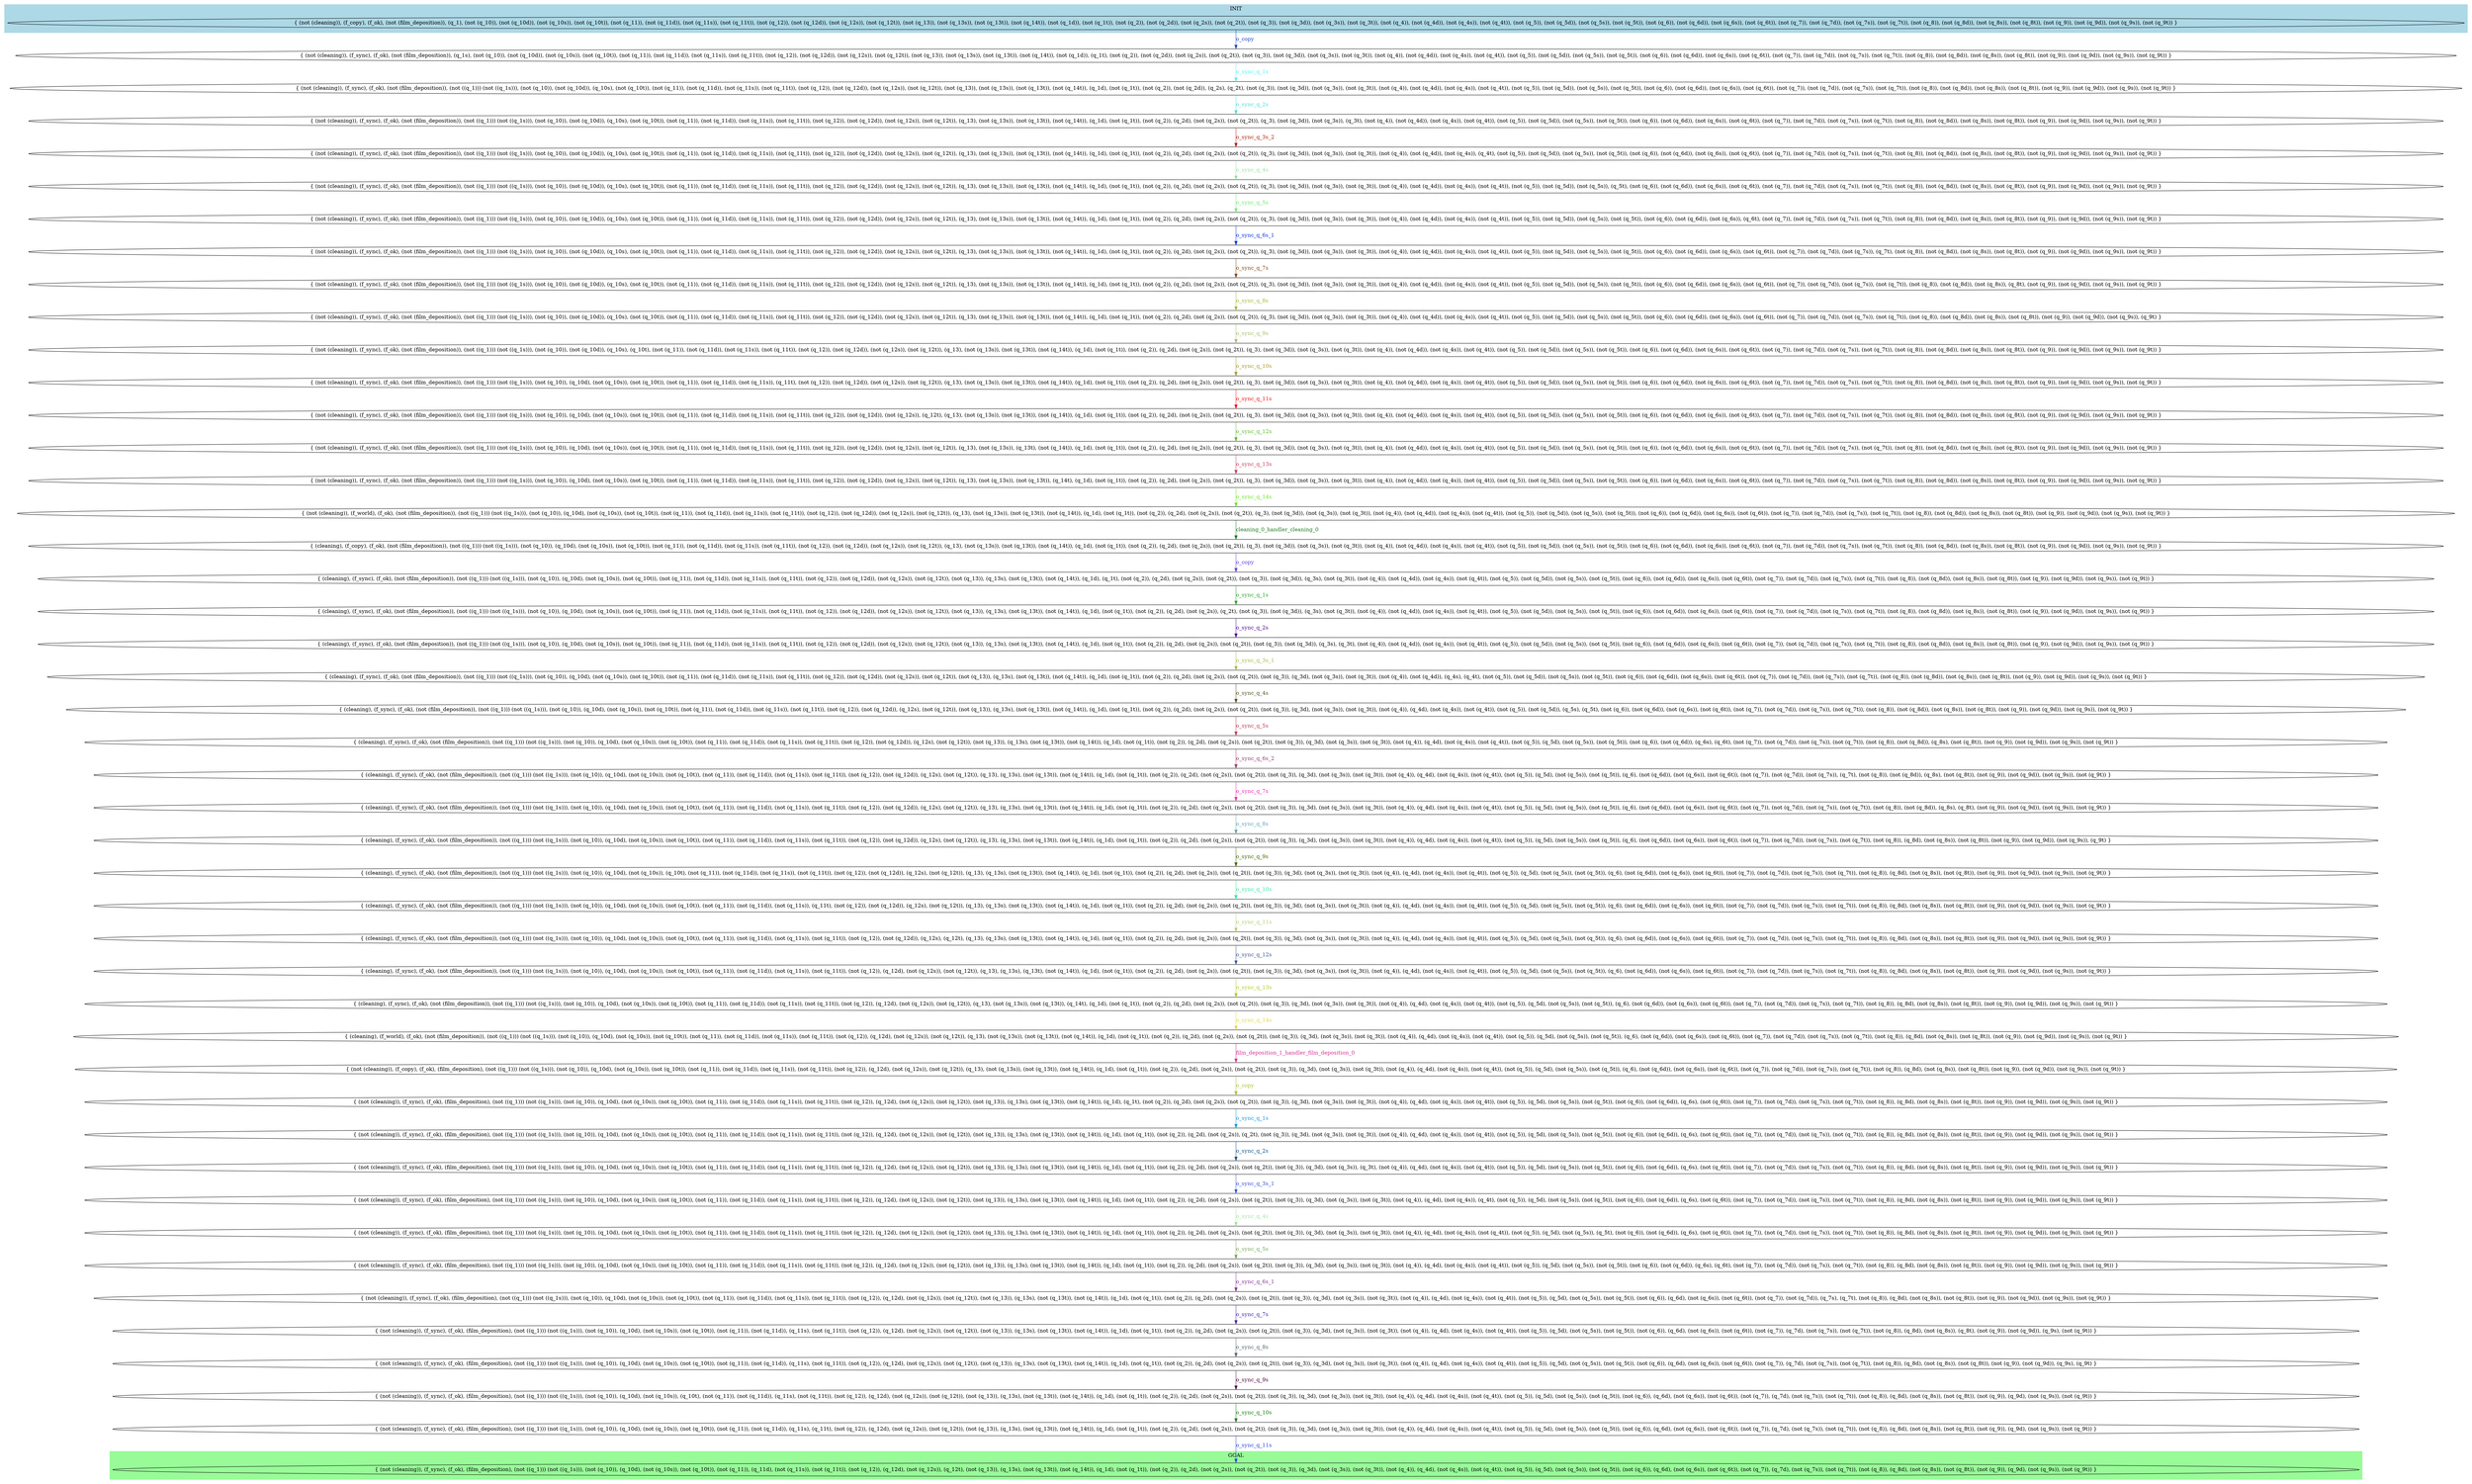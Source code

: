 digraph G {
0 [label="{ (not (cleaning)), (f_copy), (f_ok), (not (film_deposition)), (q_1), (not (q_10)), (not (q_10d)), (not (q_10s)), (not (q_10t)), (not (q_11)), (not (q_11d)), (not (q_11s)), (not (q_11t)), (not (q_12)), (not (q_12d)), (not (q_12s)), (not (q_12t)), (not (q_13)), (not (q_13s)), (not (q_13t)), (not (q_14t)), (not (q_1d)), (not (q_1t)), (not (q_2)), (not (q_2d)), (not (q_2s)), (not (q_2t)), (not (q_3)), (not (q_3d)), (not (q_3s)), (not (q_3t)), (not (q_4)), (not (q_4d)), (not (q_4s)), (not (q_4t)), (not (q_5)), (not (q_5d)), (not (q_5s)), (not (q_5t)), (not (q_6)), (not (q_6d)), (not (q_6s)), (not (q_6t)), (not (q_7)), (not (q_7d)), (not (q_7s)), (not (q_7t)), (not (q_8)), (not (q_8d)), (not (q_8s)), (not (q_8t)), (not (q_9)), (not (q_9d)), (not (q_9s)), (not (q_9t)) }"];
1 [label="{ (not (cleaning)), (f_sync), (f_ok), (not (film_deposition)), (q_1s), (not (q_10)), (not (q_10d)), (not (q_10s)), (not (q_10t)), (not (q_11)), (not (q_11d)), (not (q_11s)), (not (q_11t)), (not (q_12)), (not (q_12d)), (not (q_12s)), (not (q_12t)), (not (q_13)), (not (q_13s)), (not (q_13t)), (not (q_14t)), (not (q_1d)), (q_1t), (not (q_2)), (not (q_2d)), (not (q_2s)), (not (q_2t)), (not (q_3)), (not (q_3d)), (not (q_3s)), (not (q_3t)), (not (q_4)), (not (q_4d)), (not (q_4s)), (not (q_4t)), (not (q_5)), (not (q_5d)), (not (q_5s)), (not (q_5t)), (not (q_6)), (not (q_6d)), (not (q_6s)), (not (q_6t)), (not (q_7)), (not (q_7d)), (not (q_7s)), (not (q_7t)), (not (q_8)), (not (q_8d)), (not (q_8s)), (not (q_8t)), (not (q_9)), (not (q_9d)), (not (q_9s)), (not (q_9t)) }"];
2 [label="{ (not (cleaning)), (f_sync), (f_ok), (not (film_deposition)), (not ((q_1))) (not ((q_1s))), (not (q_10)), (not (q_10d)), (q_10s), (not (q_10t)), (not (q_11)), (not (q_11d)), (not (q_11s)), (not (q_11t)), (not (q_12)), (not (q_12d)), (not (q_12s)), (not (q_12t)), (not (q_13)), (not (q_13s)), (not (q_13t)), (not (q_14t)), (q_1d), (not (q_1t)), (not (q_2)), (not (q_2d)), (q_2s), (q_2t), (not (q_3)), (not (q_3d)), (not (q_3s)), (not (q_3t)), (not (q_4)), (not (q_4d)), (not (q_4s)), (not (q_4t)), (not (q_5)), (not (q_5d)), (not (q_5s)), (not (q_5t)), (not (q_6)), (not (q_6d)), (not (q_6s)), (not (q_6t)), (not (q_7)), (not (q_7d)), (not (q_7s)), (not (q_7t)), (not (q_8)), (not (q_8d)), (not (q_8s)), (not (q_8t)), (not (q_9)), (not (q_9d)), (not (q_9s)), (not (q_9t)) }"];
3 [label="{ (not (cleaning)), (f_sync), (f_ok), (not (film_deposition)), (not ((q_1))) (not ((q_1s))), (not (q_10)), (not (q_10d)), (q_10s), (not (q_10t)), (not (q_11)), (not (q_11d)), (not (q_11s)), (not (q_11t)), (not (q_12)), (not (q_12d)), (not (q_12s)), (not (q_12t)), (q_13), (not (q_13s)), (not (q_13t)), (not (q_14t)), (q_1d), (not (q_1t)), (not (q_2)), (q_2d), (not (q_2s)), (not (q_2t)), (q_3), (not (q_3d)), (not (q_3s)), (q_3t), (not (q_4)), (not (q_4d)), (not (q_4s)), (not (q_4t)), (not (q_5)), (not (q_5d)), (not (q_5s)), (not (q_5t)), (not (q_6)), (not (q_6d)), (not (q_6s)), (not (q_6t)), (not (q_7)), (not (q_7d)), (not (q_7s)), (not (q_7t)), (not (q_8)), (not (q_8d)), (not (q_8s)), (not (q_8t)), (not (q_9)), (not (q_9d)), (not (q_9s)), (not (q_9t)) }"];
4 [label="{ (not (cleaning)), (f_sync), (f_ok), (not (film_deposition)), (not ((q_1))) (not ((q_1s))), (not (q_10)), (not (q_10d)), (q_10s), (not (q_10t)), (not (q_11)), (not (q_11d)), (not (q_11s)), (not (q_11t)), (not (q_12)), (not (q_12d)), (not (q_12s)), (not (q_12t)), (q_13), (not (q_13s)), (not (q_13t)), (not (q_14t)), (q_1d), (not (q_1t)), (not (q_2)), (q_2d), (not (q_2s)), (not (q_2t)), (q_3), (not (q_3d)), (not (q_3s)), (not (q_3t)), (not (q_4)), (not (q_4d)), (not (q_4s)), (q_4t), (not (q_5)), (not (q_5d)), (not (q_5s)), (not (q_5t)), (not (q_6)), (not (q_6d)), (not (q_6s)), (not (q_6t)), (not (q_7)), (not (q_7d)), (not (q_7s)), (not (q_7t)), (not (q_8)), (not (q_8d)), (not (q_8s)), (not (q_8t)), (not (q_9)), (not (q_9d)), (not (q_9s)), (not (q_9t)) }"];
5 [label="{ (not (cleaning)), (f_sync), (f_ok), (not (film_deposition)), (not ((q_1))) (not ((q_1s))), (not (q_10)), (not (q_10d)), (q_10s), (not (q_10t)), (not (q_11)), (not (q_11d)), (not (q_11s)), (not (q_11t)), (not (q_12)), (not (q_12d)), (not (q_12s)), (not (q_12t)), (q_13), (not (q_13s)), (not (q_13t)), (not (q_14t)), (q_1d), (not (q_1t)), (not (q_2)), (q_2d), (not (q_2s)), (not (q_2t)), (q_3), (not (q_3d)), (not (q_3s)), (not (q_3t)), (not (q_4)), (not (q_4d)), (not (q_4s)), (not (q_4t)), (not (q_5)), (not (q_5d)), (not (q_5s)), (q_5t), (not (q_6)), (not (q_6d)), (not (q_6s)), (not (q_6t)), (not (q_7)), (not (q_7d)), (not (q_7s)), (not (q_7t)), (not (q_8)), (not (q_8d)), (not (q_8s)), (not (q_8t)), (not (q_9)), (not (q_9d)), (not (q_9s)), (not (q_9t)) }"];
6 [label="{ (not (cleaning)), (f_sync), (f_ok), (not (film_deposition)), (not ((q_1))) (not ((q_1s))), (not (q_10)), (not (q_10d)), (q_10s), (not (q_10t)), (not (q_11)), (not (q_11d)), (not (q_11s)), (not (q_11t)), (not (q_12)), (not (q_12d)), (not (q_12s)), (not (q_12t)), (q_13), (not (q_13s)), (not (q_13t)), (not (q_14t)), (q_1d), (not (q_1t)), (not (q_2)), (q_2d), (not (q_2s)), (not (q_2t)), (q_3), (not (q_3d)), (not (q_3s)), (not (q_3t)), (not (q_4)), (not (q_4d)), (not (q_4s)), (not (q_4t)), (not (q_5)), (not (q_5d)), (not (q_5s)), (not (q_5t)), (not (q_6)), (not (q_6d)), (not (q_6s)), (q_6t), (not (q_7)), (not (q_7d)), (not (q_7s)), (not (q_7t)), (not (q_8)), (not (q_8d)), (not (q_8s)), (not (q_8t)), (not (q_9)), (not (q_9d)), (not (q_9s)), (not (q_9t)) }"];
7 [label="{ (not (cleaning)), (f_sync), (f_ok), (not (film_deposition)), (not ((q_1))) (not ((q_1s))), (not (q_10)), (not (q_10d)), (q_10s), (not (q_10t)), (not (q_11)), (not (q_11d)), (not (q_11s)), (not (q_11t)), (not (q_12)), (not (q_12d)), (not (q_12s)), (not (q_12t)), (q_13), (not (q_13s)), (not (q_13t)), (not (q_14t)), (q_1d), (not (q_1t)), (not (q_2)), (q_2d), (not (q_2s)), (not (q_2t)), (q_3), (not (q_3d)), (not (q_3s)), (not (q_3t)), (not (q_4)), (not (q_4d)), (not (q_4s)), (not (q_4t)), (not (q_5)), (not (q_5d)), (not (q_5s)), (not (q_5t)), (not (q_6)), (not (q_6d)), (not (q_6s)), (not (q_6t)), (not (q_7)), (not (q_7d)), (not (q_7s)), (q_7t), (not (q_8)), (not (q_8d)), (not (q_8s)), (not (q_8t)), (not (q_9)), (not (q_9d)), (not (q_9s)), (not (q_9t)) }"];
8 [label="{ (not (cleaning)), (f_sync), (f_ok), (not (film_deposition)), (not ((q_1))) (not ((q_1s))), (not (q_10)), (not (q_10d)), (q_10s), (not (q_10t)), (not (q_11)), (not (q_11d)), (not (q_11s)), (not (q_11t)), (not (q_12)), (not (q_12d)), (not (q_12s)), (not (q_12t)), (q_13), (not (q_13s)), (not (q_13t)), (not (q_14t)), (q_1d), (not (q_1t)), (not (q_2)), (q_2d), (not (q_2s)), (not (q_2t)), (q_3), (not (q_3d)), (not (q_3s)), (not (q_3t)), (not (q_4)), (not (q_4d)), (not (q_4s)), (not (q_4t)), (not (q_5)), (not (q_5d)), (not (q_5s)), (not (q_5t)), (not (q_6)), (not (q_6d)), (not (q_6s)), (not (q_6t)), (not (q_7)), (not (q_7d)), (not (q_7s)), (not (q_7t)), (not (q_8)), (not (q_8d)), (not (q_8s)), (q_8t), (not (q_9)), (not (q_9d)), (not (q_9s)), (not (q_9t)) }"];
9 [label="{ (not (cleaning)), (f_sync), (f_ok), (not (film_deposition)), (not ((q_1))) (not ((q_1s))), (not (q_10)), (not (q_10d)), (q_10s), (not (q_10t)), (not (q_11)), (not (q_11d)), (not (q_11s)), (not (q_11t)), (not (q_12)), (not (q_12d)), (not (q_12s)), (not (q_12t)), (q_13), (not (q_13s)), (not (q_13t)), (not (q_14t)), (q_1d), (not (q_1t)), (not (q_2)), (q_2d), (not (q_2s)), (not (q_2t)), (q_3), (not (q_3d)), (not (q_3s)), (not (q_3t)), (not (q_4)), (not (q_4d)), (not (q_4s)), (not (q_4t)), (not (q_5)), (not (q_5d)), (not (q_5s)), (not (q_5t)), (not (q_6)), (not (q_6d)), (not (q_6s)), (not (q_6t)), (not (q_7)), (not (q_7d)), (not (q_7s)), (not (q_7t)), (not (q_8)), (not (q_8d)), (not (q_8s)), (not (q_8t)), (not (q_9)), (not (q_9d)), (not (q_9s)), (q_9t) }"];
10 [label="{ (not (cleaning)), (f_sync), (f_ok), (not (film_deposition)), (not ((q_1))) (not ((q_1s))), (not (q_10)), (not (q_10d)), (q_10s), (q_10t), (not (q_11)), (not (q_11d)), (not (q_11s)), (not (q_11t)), (not (q_12)), (not (q_12d)), (not (q_12s)), (not (q_12t)), (q_13), (not (q_13s)), (not (q_13t)), (not (q_14t)), (q_1d), (not (q_1t)), (not (q_2)), (q_2d), (not (q_2s)), (not (q_2t)), (q_3), (not (q_3d)), (not (q_3s)), (not (q_3t)), (not (q_4)), (not (q_4d)), (not (q_4s)), (not (q_4t)), (not (q_5)), (not (q_5d)), (not (q_5s)), (not (q_5t)), (not (q_6)), (not (q_6d)), (not (q_6s)), (not (q_6t)), (not (q_7)), (not (q_7d)), (not (q_7s)), (not (q_7t)), (not (q_8)), (not (q_8d)), (not (q_8s)), (not (q_8t)), (not (q_9)), (not (q_9d)), (not (q_9s)), (not (q_9t)) }"];
11 [label="{ (not (cleaning)), (f_sync), (f_ok), (not (film_deposition)), (not ((q_1))) (not ((q_1s))), (not (q_10)), (q_10d), (not (q_10s)), (not (q_10t)), (not (q_11)), (not (q_11d)), (not (q_11s)), (q_11t), (not (q_12)), (not (q_12d)), (not (q_12s)), (not (q_12t)), (q_13), (not (q_13s)), (not (q_13t)), (not (q_14t)), (q_1d), (not (q_1t)), (not (q_2)), (q_2d), (not (q_2s)), (not (q_2t)), (q_3), (not (q_3d)), (not (q_3s)), (not (q_3t)), (not (q_4)), (not (q_4d)), (not (q_4s)), (not (q_4t)), (not (q_5)), (not (q_5d)), (not (q_5s)), (not (q_5t)), (not (q_6)), (not (q_6d)), (not (q_6s)), (not (q_6t)), (not (q_7)), (not (q_7d)), (not (q_7s)), (not (q_7t)), (not (q_8)), (not (q_8d)), (not (q_8s)), (not (q_8t)), (not (q_9)), (not (q_9d)), (not (q_9s)), (not (q_9t)) }"];
12 [label="{ (not (cleaning)), (f_sync), (f_ok), (not (film_deposition)), (not ((q_1))) (not ((q_1s))), (not (q_10)), (q_10d), (not (q_10s)), (not (q_10t)), (not (q_11)), (not (q_11d)), (not (q_11s)), (not (q_11t)), (not (q_12)), (not (q_12d)), (not (q_12s)), (q_12t), (q_13), (not (q_13s)), (not (q_13t)), (not (q_14t)), (q_1d), (not (q_1t)), (not (q_2)), (q_2d), (not (q_2s)), (not (q_2t)), (q_3), (not (q_3d)), (not (q_3s)), (not (q_3t)), (not (q_4)), (not (q_4d)), (not (q_4s)), (not (q_4t)), (not (q_5)), (not (q_5d)), (not (q_5s)), (not (q_5t)), (not (q_6)), (not (q_6d)), (not (q_6s)), (not (q_6t)), (not (q_7)), (not (q_7d)), (not (q_7s)), (not (q_7t)), (not (q_8)), (not (q_8d)), (not (q_8s)), (not (q_8t)), (not (q_9)), (not (q_9d)), (not (q_9s)), (not (q_9t)) }"];
13 [label="{ (not (cleaning)), (f_sync), (f_ok), (not (film_deposition)), (not ((q_1))) (not ((q_1s))), (not (q_10)), (q_10d), (not (q_10s)), (not (q_10t)), (not (q_11)), (not (q_11d)), (not (q_11s)), (not (q_11t)), (not (q_12)), (not (q_12d)), (not (q_12s)), (not (q_12t)), (q_13), (not (q_13s)), (q_13t), (not (q_14t)), (q_1d), (not (q_1t)), (not (q_2)), (q_2d), (not (q_2s)), (not (q_2t)), (q_3), (not (q_3d)), (not (q_3s)), (not (q_3t)), (not (q_4)), (not (q_4d)), (not (q_4s)), (not (q_4t)), (not (q_5)), (not (q_5d)), (not (q_5s)), (not (q_5t)), (not (q_6)), (not (q_6d)), (not (q_6s)), (not (q_6t)), (not (q_7)), (not (q_7d)), (not (q_7s)), (not (q_7t)), (not (q_8)), (not (q_8d)), (not (q_8s)), (not (q_8t)), (not (q_9)), (not (q_9d)), (not (q_9s)), (not (q_9t)) }"];
14 [label="{ (not (cleaning)), (f_sync), (f_ok), (not (film_deposition)), (not ((q_1))) (not ((q_1s))), (not (q_10)), (q_10d), (not (q_10s)), (not (q_10t)), (not (q_11)), (not (q_11d)), (not (q_11s)), (not (q_11t)), (not (q_12)), (not (q_12d)), (not (q_12s)), (not (q_12t)), (q_13), (not (q_13s)), (not (q_13t)), (q_14t), (q_1d), (not (q_1t)), (not (q_2)), (q_2d), (not (q_2s)), (not (q_2t)), (q_3), (not (q_3d)), (not (q_3s)), (not (q_3t)), (not (q_4)), (not (q_4d)), (not (q_4s)), (not (q_4t)), (not (q_5)), (not (q_5d)), (not (q_5s)), (not (q_5t)), (not (q_6)), (not (q_6d)), (not (q_6s)), (not (q_6t)), (not (q_7)), (not (q_7d)), (not (q_7s)), (not (q_7t)), (not (q_8)), (not (q_8d)), (not (q_8s)), (not (q_8t)), (not (q_9)), (not (q_9d)), (not (q_9s)), (not (q_9t)) }"];
15 [label="{ (not (cleaning)), (f_world), (f_ok), (not (film_deposition)), (not ((q_1))) (not ((q_1s))), (not (q_10)), (q_10d), (not (q_10s)), (not (q_10t)), (not (q_11)), (not (q_11d)), (not (q_11s)), (not (q_11t)), (not (q_12)), (not (q_12d)), (not (q_12s)), (not (q_12t)), (q_13), (not (q_13s)), (not (q_13t)), (not (q_14t)), (q_1d), (not (q_1t)), (not (q_2)), (q_2d), (not (q_2s)), (not (q_2t)), (q_3), (not (q_3d)), (not (q_3s)), (not (q_3t)), (not (q_4)), (not (q_4d)), (not (q_4s)), (not (q_4t)), (not (q_5)), (not (q_5d)), (not (q_5s)), (not (q_5t)), (not (q_6)), (not (q_6d)), (not (q_6s)), (not (q_6t)), (not (q_7)), (not (q_7d)), (not (q_7s)), (not (q_7t)), (not (q_8)), (not (q_8d)), (not (q_8s)), (not (q_8t)), (not (q_9)), (not (q_9d)), (not (q_9s)), (not (q_9t)) }"];
16 [label="{ (cleaning), (f_copy), (f_ok), (not (film_deposition)), (not ((q_1))) (not ((q_1s))), (not (q_10)), (q_10d), (not (q_10s)), (not (q_10t)), (not (q_11)), (not (q_11d)), (not (q_11s)), (not (q_11t)), (not (q_12)), (not (q_12d)), (not (q_12s)), (not (q_12t)), (q_13), (not (q_13s)), (not (q_13t)), (not (q_14t)), (q_1d), (not (q_1t)), (not (q_2)), (q_2d), (not (q_2s)), (not (q_2t)), (q_3), (not (q_3d)), (not (q_3s)), (not (q_3t)), (not (q_4)), (not (q_4d)), (not (q_4s)), (not (q_4t)), (not (q_5)), (not (q_5d)), (not (q_5s)), (not (q_5t)), (not (q_6)), (not (q_6d)), (not (q_6s)), (not (q_6t)), (not (q_7)), (not (q_7d)), (not (q_7s)), (not (q_7t)), (not (q_8)), (not (q_8d)), (not (q_8s)), (not (q_8t)), (not (q_9)), (not (q_9d)), (not (q_9s)), (not (q_9t)) }"];
17 [label="{ (cleaning), (f_sync), (f_ok), (not (film_deposition)), (not ((q_1))) (not ((q_1s))), (not (q_10)), (q_10d), (not (q_10s)), (not (q_10t)), (not (q_11)), (not (q_11d)), (not (q_11s)), (not (q_11t)), (not (q_12)), (not (q_12d)), (not (q_12s)), (not (q_12t)), (not (q_13)), (q_13s), (not (q_13t)), (not (q_14t)), (q_1d), (q_1t), (not (q_2)), (q_2d), (not (q_2s)), (not (q_2t)), (not (q_3)), (not (q_3d)), (q_3s), (not (q_3t)), (not (q_4)), (not (q_4d)), (not (q_4s)), (not (q_4t)), (not (q_5)), (not (q_5d)), (not (q_5s)), (not (q_5t)), (not (q_6)), (not (q_6d)), (not (q_6s)), (not (q_6t)), (not (q_7)), (not (q_7d)), (not (q_7s)), (not (q_7t)), (not (q_8)), (not (q_8d)), (not (q_8s)), (not (q_8t)), (not (q_9)), (not (q_9d)), (not (q_9s)), (not (q_9t)) }"];
18 [label="{ (cleaning), (f_sync), (f_ok), (not (film_deposition)), (not ((q_1))) (not ((q_1s))), (not (q_10)), (q_10d), (not (q_10s)), (not (q_10t)), (not (q_11)), (not (q_11d)), (not (q_11s)), (not (q_11t)), (not (q_12)), (not (q_12d)), (not (q_12s)), (not (q_12t)), (not (q_13)), (q_13s), (not (q_13t)), (not (q_14t)), (q_1d), (not (q_1t)), (not (q_2)), (q_2d), (not (q_2s)), (q_2t), (not (q_3)), (not (q_3d)), (q_3s), (not (q_3t)), (not (q_4)), (not (q_4d)), (not (q_4s)), (not (q_4t)), (not (q_5)), (not (q_5d)), (not (q_5s)), (not (q_5t)), (not (q_6)), (not (q_6d)), (not (q_6s)), (not (q_6t)), (not (q_7)), (not (q_7d)), (not (q_7s)), (not (q_7t)), (not (q_8)), (not (q_8d)), (not (q_8s)), (not (q_8t)), (not (q_9)), (not (q_9d)), (not (q_9s)), (not (q_9t)) }"];
19 [label="{ (cleaning), (f_sync), (f_ok), (not (film_deposition)), (not ((q_1))) (not ((q_1s))), (not (q_10)), (q_10d), (not (q_10s)), (not (q_10t)), (not (q_11)), (not (q_11d)), (not (q_11s)), (not (q_11t)), (not (q_12)), (not (q_12d)), (not (q_12s)), (not (q_12t)), (not (q_13)), (q_13s), (not (q_13t)), (not (q_14t)), (q_1d), (not (q_1t)), (not (q_2)), (q_2d), (not (q_2s)), (not (q_2t)), (not (q_3)), (not (q_3d)), (q_3s), (q_3t), (not (q_4)), (not (q_4d)), (not (q_4s)), (not (q_4t)), (not (q_5)), (not (q_5d)), (not (q_5s)), (not (q_5t)), (not (q_6)), (not (q_6d)), (not (q_6s)), (not (q_6t)), (not (q_7)), (not (q_7d)), (not (q_7s)), (not (q_7t)), (not (q_8)), (not (q_8d)), (not (q_8s)), (not (q_8t)), (not (q_9)), (not (q_9d)), (not (q_9s)), (not (q_9t)) }"];
20 [label="{ (cleaning), (f_sync), (f_ok), (not (film_deposition)), (not ((q_1))) (not ((q_1s))), (not (q_10)), (q_10d), (not (q_10s)), (not (q_10t)), (not (q_11)), (not (q_11d)), (not (q_11s)), (not (q_11t)), (not (q_12)), (not (q_12d)), (not (q_12s)), (not (q_12t)), (not (q_13)), (q_13s), (not (q_13t)), (not (q_14t)), (q_1d), (not (q_1t)), (not (q_2)), (q_2d), (not (q_2s)), (not (q_2t)), (not (q_3)), (q_3d), (not (q_3s)), (not (q_3t)), (not (q_4)), (not (q_4d)), (q_4s), (q_4t), (not (q_5)), (not (q_5d)), (not (q_5s)), (not (q_5t)), (not (q_6)), (not (q_6d)), (not (q_6s)), (not (q_6t)), (not (q_7)), (not (q_7d)), (not (q_7s)), (not (q_7t)), (not (q_8)), (not (q_8d)), (not (q_8s)), (not (q_8t)), (not (q_9)), (not (q_9d)), (not (q_9s)), (not (q_9t)) }"];
21 [label="{ (cleaning), (f_sync), (f_ok), (not (film_deposition)), (not ((q_1))) (not ((q_1s))), (not (q_10)), (q_10d), (not (q_10s)), (not (q_10t)), (not (q_11)), (not (q_11d)), (not (q_11s)), (not (q_11t)), (not (q_12)), (not (q_12d)), (q_12s), (not (q_12t)), (not (q_13)), (q_13s), (not (q_13t)), (not (q_14t)), (q_1d), (not (q_1t)), (not (q_2)), (q_2d), (not (q_2s)), (not (q_2t)), (not (q_3)), (q_3d), (not (q_3s)), (not (q_3t)), (not (q_4)), (q_4d), (not (q_4s)), (not (q_4t)), (not (q_5)), (not (q_5d)), (q_5s), (q_5t), (not (q_6)), (not (q_6d)), (not (q_6s)), (not (q_6t)), (not (q_7)), (not (q_7d)), (not (q_7s)), (not (q_7t)), (not (q_8)), (not (q_8d)), (not (q_8s)), (not (q_8t)), (not (q_9)), (not (q_9d)), (not (q_9s)), (not (q_9t)) }"];
22 [label="{ (cleaning), (f_sync), (f_ok), (not (film_deposition)), (not ((q_1))) (not ((q_1s))), (not (q_10)), (q_10d), (not (q_10s)), (not (q_10t)), (not (q_11)), (not (q_11d)), (not (q_11s)), (not (q_11t)), (not (q_12)), (not (q_12d)), (q_12s), (not (q_12t)), (not (q_13)), (q_13s), (not (q_13t)), (not (q_14t)), (q_1d), (not (q_1t)), (not (q_2)), (q_2d), (not (q_2s)), (not (q_2t)), (not (q_3)), (q_3d), (not (q_3s)), (not (q_3t)), (not (q_4)), (q_4d), (not (q_4s)), (not (q_4t)), (not (q_5)), (q_5d), (not (q_5s)), (not (q_5t)), (not (q_6)), (not (q_6d)), (q_6s), (q_6t), (not (q_7)), (not (q_7d)), (not (q_7s)), (not (q_7t)), (not (q_8)), (not (q_8d)), (q_8s), (not (q_8t)), (not (q_9)), (not (q_9d)), (not (q_9s)), (not (q_9t)) }"];
23 [label="{ (cleaning), (f_sync), (f_ok), (not (film_deposition)), (not ((q_1))) (not ((q_1s))), (not (q_10)), (q_10d), (not (q_10s)), (not (q_10t)), (not (q_11)), (not (q_11d)), (not (q_11s)), (not (q_11t)), (not (q_12)), (not (q_12d)), (q_12s), (not (q_12t)), (q_13), (q_13s), (not (q_13t)), (not (q_14t)), (q_1d), (not (q_1t)), (not (q_2)), (q_2d), (not (q_2s)), (not (q_2t)), (not (q_3)), (q_3d), (not (q_3s)), (not (q_3t)), (not (q_4)), (q_4d), (not (q_4s)), (not (q_4t)), (not (q_5)), (q_5d), (not (q_5s)), (not (q_5t)), (q_6), (not (q_6d)), (not (q_6s)), (not (q_6t)), (not (q_7)), (not (q_7d)), (not (q_7s)), (q_7t), (not (q_8)), (not (q_8d)), (q_8s), (not (q_8t)), (not (q_9)), (not (q_9d)), (not (q_9s)), (not (q_9t)) }"];
24 [label="{ (cleaning), (f_sync), (f_ok), (not (film_deposition)), (not ((q_1))) (not ((q_1s))), (not (q_10)), (q_10d), (not (q_10s)), (not (q_10t)), (not (q_11)), (not (q_11d)), (not (q_11s)), (not (q_11t)), (not (q_12)), (not (q_12d)), (q_12s), (not (q_12t)), (q_13), (q_13s), (not (q_13t)), (not (q_14t)), (q_1d), (not (q_1t)), (not (q_2)), (q_2d), (not (q_2s)), (not (q_2t)), (not (q_3)), (q_3d), (not (q_3s)), (not (q_3t)), (not (q_4)), (q_4d), (not (q_4s)), (not (q_4t)), (not (q_5)), (q_5d), (not (q_5s)), (not (q_5t)), (q_6), (not (q_6d)), (not (q_6s)), (not (q_6t)), (not (q_7)), (not (q_7d)), (not (q_7s)), (not (q_7t)), (not (q_8)), (not (q_8d)), (q_8s), (q_8t), (not (q_9)), (not (q_9d)), (not (q_9s)), (not (q_9t)) }"];
25 [label="{ (cleaning), (f_sync), (f_ok), (not (film_deposition)), (not ((q_1))) (not ((q_1s))), (not (q_10)), (q_10d), (not (q_10s)), (not (q_10t)), (not (q_11)), (not (q_11d)), (not (q_11s)), (not (q_11t)), (not (q_12)), (not (q_12d)), (q_12s), (not (q_12t)), (q_13), (q_13s), (not (q_13t)), (not (q_14t)), (q_1d), (not (q_1t)), (not (q_2)), (q_2d), (not (q_2s)), (not (q_2t)), (not (q_3)), (q_3d), (not (q_3s)), (not (q_3t)), (not (q_4)), (q_4d), (not (q_4s)), (not (q_4t)), (not (q_5)), (q_5d), (not (q_5s)), (not (q_5t)), (q_6), (not (q_6d)), (not (q_6s)), (not (q_6t)), (not (q_7)), (not (q_7d)), (not (q_7s)), (not (q_7t)), (not (q_8)), (q_8d), (not (q_8s)), (not (q_8t)), (not (q_9)), (not (q_9d)), (not (q_9s)), (q_9t) }"];
26 [label="{ (cleaning), (f_sync), (f_ok), (not (film_deposition)), (not ((q_1))) (not ((q_1s))), (not (q_10)), (q_10d), (not (q_10s)), (q_10t), (not (q_11)), (not (q_11d)), (not (q_11s)), (not (q_11t)), (not (q_12)), (not (q_12d)), (q_12s), (not (q_12t)), (q_13), (q_13s), (not (q_13t)), (not (q_14t)), (q_1d), (not (q_1t)), (not (q_2)), (q_2d), (not (q_2s)), (not (q_2t)), (not (q_3)), (q_3d), (not (q_3s)), (not (q_3t)), (not (q_4)), (q_4d), (not (q_4s)), (not (q_4t)), (not (q_5)), (q_5d), (not (q_5s)), (not (q_5t)), (q_6), (not (q_6d)), (not (q_6s)), (not (q_6t)), (not (q_7)), (not (q_7d)), (not (q_7s)), (not (q_7t)), (not (q_8)), (q_8d), (not (q_8s)), (not (q_8t)), (not (q_9)), (not (q_9d)), (not (q_9s)), (not (q_9t)) }"];
27 [label="{ (cleaning), (f_sync), (f_ok), (not (film_deposition)), (not ((q_1))) (not ((q_1s))), (not (q_10)), (q_10d), (not (q_10s)), (not (q_10t)), (not (q_11)), (not (q_11d)), (not (q_11s)), (q_11t), (not (q_12)), (not (q_12d)), (q_12s), (not (q_12t)), (q_13), (q_13s), (not (q_13t)), (not (q_14t)), (q_1d), (not (q_1t)), (not (q_2)), (q_2d), (not (q_2s)), (not (q_2t)), (not (q_3)), (q_3d), (not (q_3s)), (not (q_3t)), (not (q_4)), (q_4d), (not (q_4s)), (not (q_4t)), (not (q_5)), (q_5d), (not (q_5s)), (not (q_5t)), (q_6), (not (q_6d)), (not (q_6s)), (not (q_6t)), (not (q_7)), (not (q_7d)), (not (q_7s)), (not (q_7t)), (not (q_8)), (q_8d), (not (q_8s)), (not (q_8t)), (not (q_9)), (not (q_9d)), (not (q_9s)), (not (q_9t)) }"];
28 [label="{ (cleaning), (f_sync), (f_ok), (not (film_deposition)), (not ((q_1))) (not ((q_1s))), (not (q_10)), (q_10d), (not (q_10s)), (not (q_10t)), (not (q_11)), (not (q_11d)), (not (q_11s)), (not (q_11t)), (not (q_12)), (not (q_12d)), (q_12s), (q_12t), (q_13), (q_13s), (not (q_13t)), (not (q_14t)), (q_1d), (not (q_1t)), (not (q_2)), (q_2d), (not (q_2s)), (not (q_2t)), (not (q_3)), (q_3d), (not (q_3s)), (not (q_3t)), (not (q_4)), (q_4d), (not (q_4s)), (not (q_4t)), (not (q_5)), (q_5d), (not (q_5s)), (not (q_5t)), (q_6), (not (q_6d)), (not (q_6s)), (not (q_6t)), (not (q_7)), (not (q_7d)), (not (q_7s)), (not (q_7t)), (not (q_8)), (q_8d), (not (q_8s)), (not (q_8t)), (not (q_9)), (not (q_9d)), (not (q_9s)), (not (q_9t)) }"];
29 [label="{ (cleaning), (f_sync), (f_ok), (not (film_deposition)), (not ((q_1))) (not ((q_1s))), (not (q_10)), (q_10d), (not (q_10s)), (not (q_10t)), (not (q_11)), (not (q_11d)), (not (q_11s)), (not (q_11t)), (not (q_12)), (q_12d), (not (q_12s)), (not (q_12t)), (q_13), (q_13s), (q_13t), (not (q_14t)), (q_1d), (not (q_1t)), (not (q_2)), (q_2d), (not (q_2s)), (not (q_2t)), (not (q_3)), (q_3d), (not (q_3s)), (not (q_3t)), (not (q_4)), (q_4d), (not (q_4s)), (not (q_4t)), (not (q_5)), (q_5d), (not (q_5s)), (not (q_5t)), (q_6), (not (q_6d)), (not (q_6s)), (not (q_6t)), (not (q_7)), (not (q_7d)), (not (q_7s)), (not (q_7t)), (not (q_8)), (q_8d), (not (q_8s)), (not (q_8t)), (not (q_9)), (not (q_9d)), (not (q_9s)), (not (q_9t)) }"];
30 [label="{ (cleaning), (f_sync), (f_ok), (not (film_deposition)), (not ((q_1))) (not ((q_1s))), (not (q_10)), (q_10d), (not (q_10s)), (not (q_10t)), (not (q_11)), (not (q_11d)), (not (q_11s)), (not (q_11t)), (not (q_12)), (q_12d), (not (q_12s)), (not (q_12t)), (q_13), (not (q_13s)), (not (q_13t)), (q_14t), (q_1d), (not (q_1t)), (not (q_2)), (q_2d), (not (q_2s)), (not (q_2t)), (not (q_3)), (q_3d), (not (q_3s)), (not (q_3t)), (not (q_4)), (q_4d), (not (q_4s)), (not (q_4t)), (not (q_5)), (q_5d), (not (q_5s)), (not (q_5t)), (q_6), (not (q_6d)), (not (q_6s)), (not (q_6t)), (not (q_7)), (not (q_7d)), (not (q_7s)), (not (q_7t)), (not (q_8)), (q_8d), (not (q_8s)), (not (q_8t)), (not (q_9)), (not (q_9d)), (not (q_9s)), (not (q_9t)) }"];
31 [label="{ (cleaning), (f_world), (f_ok), (not (film_deposition)), (not ((q_1))) (not ((q_1s))), (not (q_10)), (q_10d), (not (q_10s)), (not (q_10t)), (not (q_11)), (not (q_11d)), (not (q_11s)), (not (q_11t)), (not (q_12)), (q_12d), (not (q_12s)), (not (q_12t)), (q_13), (not (q_13s)), (not (q_13t)), (not (q_14t)), (q_1d), (not (q_1t)), (not (q_2)), (q_2d), (not (q_2s)), (not (q_2t)), (not (q_3)), (q_3d), (not (q_3s)), (not (q_3t)), (not (q_4)), (q_4d), (not (q_4s)), (not (q_4t)), (not (q_5)), (q_5d), (not (q_5s)), (not (q_5t)), (q_6), (not (q_6d)), (not (q_6s)), (not (q_6t)), (not (q_7)), (not (q_7d)), (not (q_7s)), (not (q_7t)), (not (q_8)), (q_8d), (not (q_8s)), (not (q_8t)), (not (q_9)), (not (q_9d)), (not (q_9s)), (not (q_9t)) }"];
32 [label="{ (not (cleaning)), (f_copy), (f_ok), (film_deposition), (not ((q_1))) (not ((q_1s))), (not (q_10)), (q_10d), (not (q_10s)), (not (q_10t)), (not (q_11)), (not (q_11d)), (not (q_11s)), (not (q_11t)), (not (q_12)), (q_12d), (not (q_12s)), (not (q_12t)), (q_13), (not (q_13s)), (not (q_13t)), (not (q_14t)), (q_1d), (not (q_1t)), (not (q_2)), (q_2d), (not (q_2s)), (not (q_2t)), (not (q_3)), (q_3d), (not (q_3s)), (not (q_3t)), (not (q_4)), (q_4d), (not (q_4s)), (not (q_4t)), (not (q_5)), (q_5d), (not (q_5s)), (not (q_5t)), (q_6), (not (q_6d)), (not (q_6s)), (not (q_6t)), (not (q_7)), (not (q_7d)), (not (q_7s)), (not (q_7t)), (not (q_8)), (q_8d), (not (q_8s)), (not (q_8t)), (not (q_9)), (not (q_9d)), (not (q_9s)), (not (q_9t)) }"];
33 [label="{ (not (cleaning)), (f_sync), (f_ok), (film_deposition), (not ((q_1))) (not ((q_1s))), (not (q_10)), (q_10d), (not (q_10s)), (not (q_10t)), (not (q_11)), (not (q_11d)), (not (q_11s)), (not (q_11t)), (not (q_12)), (q_12d), (not (q_12s)), (not (q_12t)), (not (q_13)), (q_13s), (not (q_13t)), (not (q_14t)), (q_1d), (q_1t), (not (q_2)), (q_2d), (not (q_2s)), (not (q_2t)), (not (q_3)), (q_3d), (not (q_3s)), (not (q_3t)), (not (q_4)), (q_4d), (not (q_4s)), (not (q_4t)), (not (q_5)), (q_5d), (not (q_5s)), (not (q_5t)), (not (q_6)), (not (q_6d)), (q_6s), (not (q_6t)), (not (q_7)), (not (q_7d)), (not (q_7s)), (not (q_7t)), (not (q_8)), (q_8d), (not (q_8s)), (not (q_8t)), (not (q_9)), (not (q_9d)), (not (q_9s)), (not (q_9t)) }"];
34 [label="{ (not (cleaning)), (f_sync), (f_ok), (film_deposition), (not ((q_1))) (not ((q_1s))), (not (q_10)), (q_10d), (not (q_10s)), (not (q_10t)), (not (q_11)), (not (q_11d)), (not (q_11s)), (not (q_11t)), (not (q_12)), (q_12d), (not (q_12s)), (not (q_12t)), (not (q_13)), (q_13s), (not (q_13t)), (not (q_14t)), (q_1d), (not (q_1t)), (not (q_2)), (q_2d), (not (q_2s)), (q_2t), (not (q_3)), (q_3d), (not (q_3s)), (not (q_3t)), (not (q_4)), (q_4d), (not (q_4s)), (not (q_4t)), (not (q_5)), (q_5d), (not (q_5s)), (not (q_5t)), (not (q_6)), (not (q_6d)), (q_6s), (not (q_6t)), (not (q_7)), (not (q_7d)), (not (q_7s)), (not (q_7t)), (not (q_8)), (q_8d), (not (q_8s)), (not (q_8t)), (not (q_9)), (not (q_9d)), (not (q_9s)), (not (q_9t)) }"];
35 [label="{ (not (cleaning)), (f_sync), (f_ok), (film_deposition), (not ((q_1))) (not ((q_1s))), (not (q_10)), (q_10d), (not (q_10s)), (not (q_10t)), (not (q_11)), (not (q_11d)), (not (q_11s)), (not (q_11t)), (not (q_12)), (q_12d), (not (q_12s)), (not (q_12t)), (not (q_13)), (q_13s), (not (q_13t)), (not (q_14t)), (q_1d), (not (q_1t)), (not (q_2)), (q_2d), (not (q_2s)), (not (q_2t)), (not (q_3)), (q_3d), (not (q_3s)), (q_3t), (not (q_4)), (q_4d), (not (q_4s)), (not (q_4t)), (not (q_5)), (q_5d), (not (q_5s)), (not (q_5t)), (not (q_6)), (not (q_6d)), (q_6s), (not (q_6t)), (not (q_7)), (not (q_7d)), (not (q_7s)), (not (q_7t)), (not (q_8)), (q_8d), (not (q_8s)), (not (q_8t)), (not (q_9)), (not (q_9d)), (not (q_9s)), (not (q_9t)) }"];
36 [label="{ (not (cleaning)), (f_sync), (f_ok), (film_deposition), (not ((q_1))) (not ((q_1s))), (not (q_10)), (q_10d), (not (q_10s)), (not (q_10t)), (not (q_11)), (not (q_11d)), (not (q_11s)), (not (q_11t)), (not (q_12)), (q_12d), (not (q_12s)), (not (q_12t)), (not (q_13)), (q_13s), (not (q_13t)), (not (q_14t)), (q_1d), (not (q_1t)), (not (q_2)), (q_2d), (not (q_2s)), (not (q_2t)), (not (q_3)), (q_3d), (not (q_3s)), (not (q_3t)), (not (q_4)), (q_4d), (not (q_4s)), (q_4t), (not (q_5)), (q_5d), (not (q_5s)), (not (q_5t)), (not (q_6)), (not (q_6d)), (q_6s), (not (q_6t)), (not (q_7)), (not (q_7d)), (not (q_7s)), (not (q_7t)), (not (q_8)), (q_8d), (not (q_8s)), (not (q_8t)), (not (q_9)), (not (q_9d)), (not (q_9s)), (not (q_9t)) }"];
37 [label="{ (not (cleaning)), (f_sync), (f_ok), (film_deposition), (not ((q_1))) (not ((q_1s))), (not (q_10)), (q_10d), (not (q_10s)), (not (q_10t)), (not (q_11)), (not (q_11d)), (not (q_11s)), (not (q_11t)), (not (q_12)), (q_12d), (not (q_12s)), (not (q_12t)), (not (q_13)), (q_13s), (not (q_13t)), (not (q_14t)), (q_1d), (not (q_1t)), (not (q_2)), (q_2d), (not (q_2s)), (not (q_2t)), (not (q_3)), (q_3d), (not (q_3s)), (not (q_3t)), (not (q_4)), (q_4d), (not (q_4s)), (not (q_4t)), (not (q_5)), (q_5d), (not (q_5s)), (q_5t), (not (q_6)), (not (q_6d)), (q_6s), (not (q_6t)), (not (q_7)), (not (q_7d)), (not (q_7s)), (not (q_7t)), (not (q_8)), (q_8d), (not (q_8s)), (not (q_8t)), (not (q_9)), (not (q_9d)), (not (q_9s)), (not (q_9t)) }"];
38 [label="{ (not (cleaning)), (f_sync), (f_ok), (film_deposition), (not ((q_1))) (not ((q_1s))), (not (q_10)), (q_10d), (not (q_10s)), (not (q_10t)), (not (q_11)), (not (q_11d)), (not (q_11s)), (not (q_11t)), (not (q_12)), (q_12d), (not (q_12s)), (not (q_12t)), (not (q_13)), (q_13s), (not (q_13t)), (not (q_14t)), (q_1d), (not (q_1t)), (not (q_2)), (q_2d), (not (q_2s)), (not (q_2t)), (not (q_3)), (q_3d), (not (q_3s)), (not (q_3t)), (not (q_4)), (q_4d), (not (q_4s)), (not (q_4t)), (not (q_5)), (q_5d), (not (q_5s)), (not (q_5t)), (not (q_6)), (not (q_6d)), (q_6s), (q_6t), (not (q_7)), (not (q_7d)), (not (q_7s)), (not (q_7t)), (not (q_8)), (q_8d), (not (q_8s)), (not (q_8t)), (not (q_9)), (not (q_9d)), (not (q_9s)), (not (q_9t)) }"];
39 [label="{ (not (cleaning)), (f_sync), (f_ok), (film_deposition), (not ((q_1))) (not ((q_1s))), (not (q_10)), (q_10d), (not (q_10s)), (not (q_10t)), (not (q_11)), (not (q_11d)), (not (q_11s)), (not (q_11t)), (not (q_12)), (q_12d), (not (q_12s)), (not (q_12t)), (not (q_13)), (q_13s), (not (q_13t)), (not (q_14t)), (q_1d), (not (q_1t)), (not (q_2)), (q_2d), (not (q_2s)), (not (q_2t)), (not (q_3)), (q_3d), (not (q_3s)), (not (q_3t)), (not (q_4)), (q_4d), (not (q_4s)), (not (q_4t)), (not (q_5)), (q_5d), (not (q_5s)), (not (q_5t)), (not (q_6)), (q_6d), (not (q_6s)), (not (q_6t)), (not (q_7)), (not (q_7d)), (q_7s), (q_7t), (not (q_8)), (q_8d), (not (q_8s)), (not (q_8t)), (not (q_9)), (not (q_9d)), (not (q_9s)), (not (q_9t)) }"];
40 [label="{ (not (cleaning)), (f_sync), (f_ok), (film_deposition), (not ((q_1))) (not ((q_1s))), (not (q_10)), (q_10d), (not (q_10s)), (not (q_10t)), (not (q_11)), (not (q_11d)), (q_11s), (not (q_11t)), (not (q_12)), (q_12d), (not (q_12s)), (not (q_12t)), (not (q_13)), (q_13s), (not (q_13t)), (not (q_14t)), (q_1d), (not (q_1t)), (not (q_2)), (q_2d), (not (q_2s)), (not (q_2t)), (not (q_3)), (q_3d), (not (q_3s)), (not (q_3t)), (not (q_4)), (q_4d), (not (q_4s)), (not (q_4t)), (not (q_5)), (q_5d), (not (q_5s)), (not (q_5t)), (not (q_6)), (q_6d), (not (q_6s)), (not (q_6t)), (not (q_7)), (q_7d), (not (q_7s)), (not (q_7t)), (not (q_8)), (q_8d), (not (q_8s)), (q_8t), (not (q_9)), (not (q_9d)), (q_9s), (not (q_9t)) }"];
41 [label="{ (not (cleaning)), (f_sync), (f_ok), (film_deposition), (not ((q_1))) (not ((q_1s))), (not (q_10)), (q_10d), (not (q_10s)), (not (q_10t)), (not (q_11)), (not (q_11d)), (q_11s), (not (q_11t)), (not (q_12)), (q_12d), (not (q_12s)), (not (q_12t)), (not (q_13)), (q_13s), (not (q_13t)), (not (q_14t)), (q_1d), (not (q_1t)), (not (q_2)), (q_2d), (not (q_2s)), (not (q_2t)), (not (q_3)), (q_3d), (not (q_3s)), (not (q_3t)), (not (q_4)), (q_4d), (not (q_4s)), (not (q_4t)), (not (q_5)), (q_5d), (not (q_5s)), (not (q_5t)), (not (q_6)), (q_6d), (not (q_6s)), (not (q_6t)), (not (q_7)), (q_7d), (not (q_7s)), (not (q_7t)), (not (q_8)), (q_8d), (not (q_8s)), (not (q_8t)), (not (q_9)), (not (q_9d)), (q_9s), (q_9t) }"];
42 [label="{ (not (cleaning)), (f_sync), (f_ok), (film_deposition), (not ((q_1))) (not ((q_1s))), (not (q_10)), (q_10d), (not (q_10s)), (q_10t), (not (q_11)), (not (q_11d)), (q_11s), (not (q_11t)), (not (q_12)), (q_12d), (not (q_12s)), (not (q_12t)), (not (q_13)), (q_13s), (not (q_13t)), (not (q_14t)), (q_1d), (not (q_1t)), (not (q_2)), (q_2d), (not (q_2s)), (not (q_2t)), (not (q_3)), (q_3d), (not (q_3s)), (not (q_3t)), (not (q_4)), (q_4d), (not (q_4s)), (not (q_4t)), (not (q_5)), (q_5d), (not (q_5s)), (not (q_5t)), (not (q_6)), (q_6d), (not (q_6s)), (not (q_6t)), (not (q_7)), (q_7d), (not (q_7s)), (not (q_7t)), (not (q_8)), (q_8d), (not (q_8s)), (not (q_8t)), (not (q_9)), (q_9d), (not (q_9s)), (not (q_9t)) }"];
43 [label="{ (not (cleaning)), (f_sync), (f_ok), (film_deposition), (not ((q_1))) (not ((q_1s))), (not (q_10)), (q_10d), (not (q_10s)), (not (q_10t)), (not (q_11)), (not (q_11d)), (q_11s), (q_11t), (not (q_12)), (q_12d), (not (q_12s)), (not (q_12t)), (not (q_13)), (q_13s), (not (q_13t)), (not (q_14t)), (q_1d), (not (q_1t)), (not (q_2)), (q_2d), (not (q_2s)), (not (q_2t)), (not (q_3)), (q_3d), (not (q_3s)), (not (q_3t)), (not (q_4)), (q_4d), (not (q_4s)), (not (q_4t)), (not (q_5)), (q_5d), (not (q_5s)), (not (q_5t)), (not (q_6)), (q_6d), (not (q_6s)), (not (q_6t)), (not (q_7)), (q_7d), (not (q_7s)), (not (q_7t)), (not (q_8)), (q_8d), (not (q_8s)), (not (q_8t)), (not (q_9)), (q_9d), (not (q_9s)), (not (q_9t)) }"];
44 [label="{ (not (cleaning)), (f_sync), (f_ok), (film_deposition), (not ((q_1))) (not ((q_1s))), (not (q_10)), (q_10d), (not (q_10s)), (not (q_10t)), (not (q_11)), (q_11d), (not (q_11s)), (not (q_11t)), (not (q_12)), (q_12d), (not (q_12s)), (q_12t), (not (q_13)), (q_13s), (not (q_13t)), (not (q_14t)), (q_1d), (not (q_1t)), (not (q_2)), (q_2d), (not (q_2s)), (not (q_2t)), (not (q_3)), (q_3d), (not (q_3s)), (not (q_3t)), (not (q_4)), (q_4d), (not (q_4s)), (not (q_4t)), (not (q_5)), (q_5d), (not (q_5s)), (not (q_5t)), (not (q_6)), (q_6d), (not (q_6s)), (not (q_6t)), (not (q_7)), (q_7d), (not (q_7s)), (not (q_7t)), (not (q_8)), (q_8d), (not (q_8s)), (not (q_8t)), (not (q_9)), (q_9d), (not (q_9s)), (not (q_9t)) }"];
0 -> 1 [label="o_copy", color="#214DBB", fontcolor="#214DBB"];
1 -> 2 [label="o_sync_q_1s", color="#5EEDF3", fontcolor="#5EEDF3"];
2 -> 3 [label="o_sync_q_2s", color="#4BE0D7", fontcolor="#4BE0D7"];
3 -> 4 [label="o_sync_q_3s_2", color="#AE2413", fontcolor="#AE2413"];
4 -> 5 [label="o_sync_q_4s", color="#9CDDA6", fontcolor="#9CDDA6"];
5 -> 6 [label="o_sync_q_5s", color="#72E874", fontcolor="#72E874"];
6 -> 7 [label="o_sync_q_6s_1", color="#0B34E6", fontcolor="#0B34E6"];
7 -> 8 [label="o_sync_q_7s", color="#874B1C", fontcolor="#874B1C"];
8 -> 9 [label="o_sync_q_8s", color="#A1BB34", fontcolor="#A1BB34"];
9 -> 10 [label="o_sync_q_9s", color="#A6BE71", fontcolor="#A6BE71"];
10 -> 11 [label="o_sync_q_10s", color="#A69A31", fontcolor="#A69A31"];
11 -> 12 [label="o_sync_q_11s", color="#F1131B", fontcolor="#F1131B"];
12 -> 13 [label="o_sync_q_12s", color="#62BA32", fontcolor="#62BA32"];
13 -> 14 [label="o_sync_q_13s", color="#C54462", fontcolor="#C54462"];
14 -> 15 [label="o_sync_q_14s", color="#66E925", fontcolor="#66E925"];
15 -> 16 [label="cleaning_0_handler_cleaning_0", color="#1B7C22", fontcolor="#1B7C22"];
16 -> 17 [label="o_copy", color="#6241DA", fontcolor="#6241DA"];
17 -> 18 [label="o_sync_q_1s", color="#32A231", fontcolor="#32A231"];
18 -> 19 [label="o_sync_q_2s", color="#521090", fontcolor="#521090"];
19 -> 20 [label="o_sync_q_3s_1", color="#A7B94C", fontcolor="#A7B94C"];
20 -> 21 [label="o_sync_q_4s", color="#575421", fontcolor="#575421"];
21 -> 22 [label="o_sync_q_5s", color="#B84059", fontcolor="#B84059"];
22 -> 23 [label="o_sync_q_6s_2", color="#95416B", fontcolor="#95416B"];
23 -> 24 [label="o_sync_q_7s", color="#EB2CBA", fontcolor="#EB2CBA"];
24 -> 25 [label="o_sync_q_8s", color="#65A4B1", fontcolor="#65A4B1"];
25 -> 26 [label="o_sync_q_9s", color="#436C02", fontcolor="#436C02"];
26 -> 27 [label="o_sync_q_10s", color="#3DE6A3", fontcolor="#3DE6A3"];
27 -> 28 [label="o_sync_q_11s", color="#B2D172", fontcolor="#B2D172"];
28 -> 29 [label="o_sync_q_12s", color="#425A91", fontcolor="#425A91"];
29 -> 30 [label="o_sync_q_13s", color="#B3CB25", fontcolor="#B3CB25"];
30 -> 31 [label="o_sync_q_14s", color="#E3D753", fontcolor="#E3D753"];
31 -> 32 [label="film_deposition_1_handler_film_deposition_0", color="#D73497", fontcolor="#D73497"];
32 -> 33 [label="o_copy", color="#AFBF36", fontcolor="#AFBF36"];
33 -> 34 [label="o_sync_q_1s", color="#1799DC", fontcolor="#1799DC"];
34 -> 35 [label="o_sync_q_2s", color="#195484", fontcolor="#195484"];
35 -> 36 [label="o_sync_q_3s_1", color="#3653DC", fontcolor="#3653DC"];
36 -> 37 [label="o_sync_q_4s", color="#A6E0A7", fontcolor="#A6E0A7"];
37 -> 38 [label="o_sync_q_5s", color="#7CA659", fontcolor="#7CA659"];
38 -> 39 [label="o_sync_q_6s_1", color="#863899", fontcolor="#863899"];
39 -> 40 [label="o_sync_q_7s", color="#4629AA", fontcolor="#4629AA"];
40 -> 41 [label="o_sync_q_8s", color="#546A6D", fontcolor="#546A6D"];
41 -> 42 [label="o_sync_q_9s", color="#550B41", fontcolor="#550B41"];
42 -> 43 [label="o_sync_q_10s", color="#1C7E16", fontcolor="#1C7E16"];
43 -> 44 [label="o_sync_q_11s", color="#2B47DE", fontcolor="#2B47DE"];
subgraph cluster_goal_44 {
style=filled;
color=palegreen;
44;
label="GOAL";
}
subgraph cluster_init {
style=filled;
color=lightblue;
0;
label="INIT";
}
}
